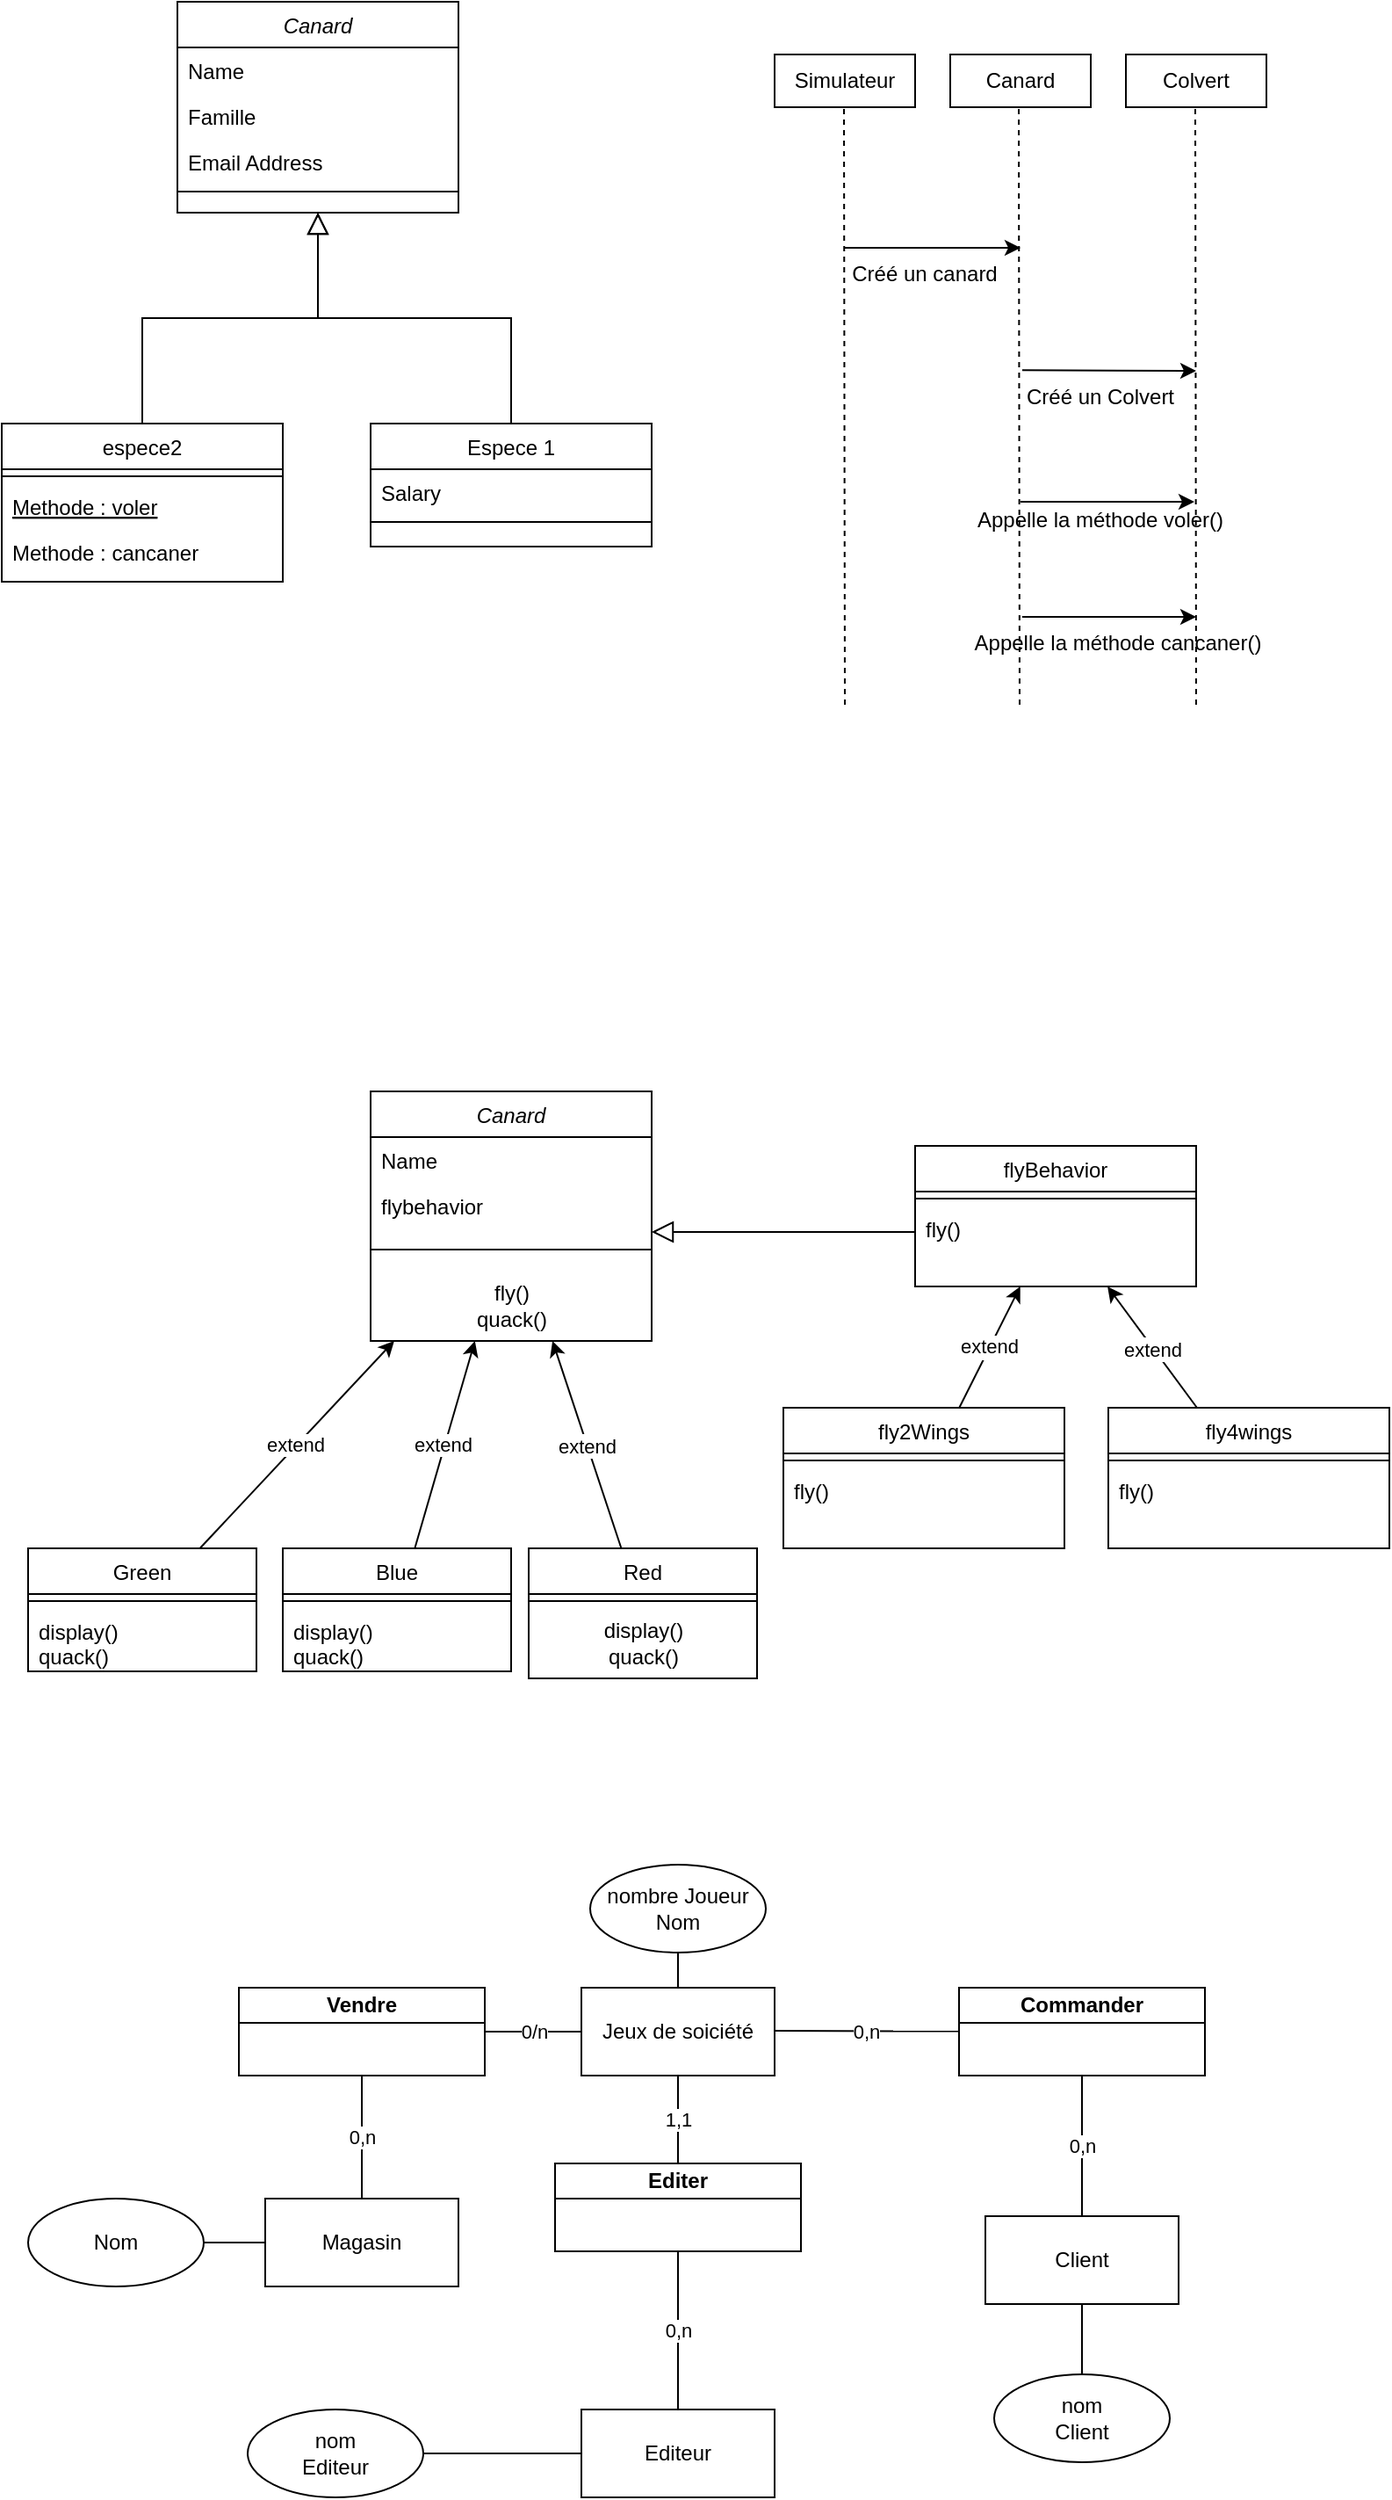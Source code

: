 <mxfile version="24.2.5" type="github">
  <diagram id="C5RBs43oDa-KdzZeNtuy" name="Page-1">
    <mxGraphModel dx="1221" dy="759" grid="1" gridSize="10" guides="1" tooltips="1" connect="1" arrows="1" fold="1" page="1" pageScale="1" pageWidth="827" pageHeight="1169" math="0" shadow="0">
      <root>
        <mxCell id="WIyWlLk6GJQsqaUBKTNV-0" />
        <mxCell id="WIyWlLk6GJQsqaUBKTNV-1" parent="WIyWlLk6GJQsqaUBKTNV-0" />
        <mxCell id="zkfFHV4jXpPFQw0GAbJ--0" value="Canard" style="swimlane;fontStyle=2;align=center;verticalAlign=top;childLayout=stackLayout;horizontal=1;startSize=26;horizontalStack=0;resizeParent=1;resizeLast=0;collapsible=1;marginBottom=0;rounded=0;shadow=0;strokeWidth=1;" parent="WIyWlLk6GJQsqaUBKTNV-1" vertex="1">
          <mxGeometry x="110" y="120" width="160" height="120" as="geometry">
            <mxRectangle x="230" y="140" width="160" height="26" as="alternateBounds" />
          </mxGeometry>
        </mxCell>
        <mxCell id="zkfFHV4jXpPFQw0GAbJ--1" value="Name" style="text;align=left;verticalAlign=top;spacingLeft=4;spacingRight=4;overflow=hidden;rotatable=0;points=[[0,0.5],[1,0.5]];portConstraint=eastwest;" parent="zkfFHV4jXpPFQw0GAbJ--0" vertex="1">
          <mxGeometry y="26" width="160" height="26" as="geometry" />
        </mxCell>
        <mxCell id="zkfFHV4jXpPFQw0GAbJ--2" value="Famille" style="text;align=left;verticalAlign=top;spacingLeft=4;spacingRight=4;overflow=hidden;rotatable=0;points=[[0,0.5],[1,0.5]];portConstraint=eastwest;rounded=0;shadow=0;html=0;" parent="zkfFHV4jXpPFQw0GAbJ--0" vertex="1">
          <mxGeometry y="52" width="160" height="26" as="geometry" />
        </mxCell>
        <mxCell id="zkfFHV4jXpPFQw0GAbJ--3" value="Email Address" style="text;align=left;verticalAlign=top;spacingLeft=4;spacingRight=4;overflow=hidden;rotatable=0;points=[[0,0.5],[1,0.5]];portConstraint=eastwest;rounded=0;shadow=0;html=0;" parent="zkfFHV4jXpPFQw0GAbJ--0" vertex="1">
          <mxGeometry y="78" width="160" height="26" as="geometry" />
        </mxCell>
        <mxCell id="zkfFHV4jXpPFQw0GAbJ--4" value="" style="line;html=1;strokeWidth=1;align=left;verticalAlign=middle;spacingTop=-1;spacingLeft=3;spacingRight=3;rotatable=0;labelPosition=right;points=[];portConstraint=eastwest;" parent="zkfFHV4jXpPFQw0GAbJ--0" vertex="1">
          <mxGeometry y="104" width="160" height="8" as="geometry" />
        </mxCell>
        <mxCell id="zkfFHV4jXpPFQw0GAbJ--6" value="espece2" style="swimlane;fontStyle=0;align=center;verticalAlign=top;childLayout=stackLayout;horizontal=1;startSize=26;horizontalStack=0;resizeParent=1;resizeLast=0;collapsible=1;marginBottom=0;rounded=0;shadow=0;strokeWidth=1;" parent="WIyWlLk6GJQsqaUBKTNV-1" vertex="1">
          <mxGeometry x="10" y="360" width="160" height="90" as="geometry">
            <mxRectangle x="130" y="380" width="160" height="26" as="alternateBounds" />
          </mxGeometry>
        </mxCell>
        <mxCell id="zkfFHV4jXpPFQw0GAbJ--9" value="" style="line;html=1;strokeWidth=1;align=left;verticalAlign=middle;spacingTop=-1;spacingLeft=3;spacingRight=3;rotatable=0;labelPosition=right;points=[];portConstraint=eastwest;" parent="zkfFHV4jXpPFQw0GAbJ--6" vertex="1">
          <mxGeometry y="26" width="160" height="8" as="geometry" />
        </mxCell>
        <mxCell id="zkfFHV4jXpPFQw0GAbJ--10" value="Methode : voler" style="text;align=left;verticalAlign=top;spacingLeft=4;spacingRight=4;overflow=hidden;rotatable=0;points=[[0,0.5],[1,0.5]];portConstraint=eastwest;fontStyle=4" parent="zkfFHV4jXpPFQw0GAbJ--6" vertex="1">
          <mxGeometry y="34" width="160" height="26" as="geometry" />
        </mxCell>
        <mxCell id="zkfFHV4jXpPFQw0GAbJ--11" value="Methode : cancaner" style="text;align=left;verticalAlign=top;spacingLeft=4;spacingRight=4;overflow=hidden;rotatable=0;points=[[0,0.5],[1,0.5]];portConstraint=eastwest;" parent="zkfFHV4jXpPFQw0GAbJ--6" vertex="1">
          <mxGeometry y="60" width="160" height="26" as="geometry" />
        </mxCell>
        <mxCell id="zkfFHV4jXpPFQw0GAbJ--12" value="" style="endArrow=block;endSize=10;endFill=0;shadow=0;strokeWidth=1;rounded=0;curved=0;edgeStyle=elbowEdgeStyle;elbow=vertical;" parent="WIyWlLk6GJQsqaUBKTNV-1" source="zkfFHV4jXpPFQw0GAbJ--6" target="zkfFHV4jXpPFQw0GAbJ--0" edge="1">
          <mxGeometry width="160" relative="1" as="geometry">
            <mxPoint x="90" y="203" as="sourcePoint" />
            <mxPoint x="90" y="203" as="targetPoint" />
          </mxGeometry>
        </mxCell>
        <mxCell id="zkfFHV4jXpPFQw0GAbJ--13" value="Espece 1" style="swimlane;fontStyle=0;align=center;verticalAlign=top;childLayout=stackLayout;horizontal=1;startSize=26;horizontalStack=0;resizeParent=1;resizeLast=0;collapsible=1;marginBottom=0;rounded=0;shadow=0;strokeWidth=1;" parent="WIyWlLk6GJQsqaUBKTNV-1" vertex="1">
          <mxGeometry x="220" y="360" width="160" height="70" as="geometry">
            <mxRectangle x="340" y="380" width="170" height="26" as="alternateBounds" />
          </mxGeometry>
        </mxCell>
        <mxCell id="zkfFHV4jXpPFQw0GAbJ--14" value="Salary" style="text;align=left;verticalAlign=top;spacingLeft=4;spacingRight=4;overflow=hidden;rotatable=0;points=[[0,0.5],[1,0.5]];portConstraint=eastwest;" parent="zkfFHV4jXpPFQw0GAbJ--13" vertex="1">
          <mxGeometry y="26" width="160" height="26" as="geometry" />
        </mxCell>
        <mxCell id="zkfFHV4jXpPFQw0GAbJ--15" value="" style="line;html=1;strokeWidth=1;align=left;verticalAlign=middle;spacingTop=-1;spacingLeft=3;spacingRight=3;rotatable=0;labelPosition=right;points=[];portConstraint=eastwest;" parent="zkfFHV4jXpPFQw0GAbJ--13" vertex="1">
          <mxGeometry y="52" width="160" height="8" as="geometry" />
        </mxCell>
        <mxCell id="zkfFHV4jXpPFQw0GAbJ--16" value="" style="endArrow=block;endSize=10;endFill=0;shadow=0;strokeWidth=1;rounded=0;curved=0;edgeStyle=elbowEdgeStyle;elbow=vertical;" parent="WIyWlLk6GJQsqaUBKTNV-1" source="zkfFHV4jXpPFQw0GAbJ--13" target="zkfFHV4jXpPFQw0GAbJ--0" edge="1">
          <mxGeometry width="160" relative="1" as="geometry">
            <mxPoint x="100" y="373" as="sourcePoint" />
            <mxPoint x="200" y="271" as="targetPoint" />
          </mxGeometry>
        </mxCell>
        <mxCell id="nrB4lIm2vFU0IHgTo4m3-0" value="Simulateur" style="rounded=0;whiteSpace=wrap;html=1;" vertex="1" parent="WIyWlLk6GJQsqaUBKTNV-1">
          <mxGeometry x="450" y="150" width="80" height="30" as="geometry" />
        </mxCell>
        <mxCell id="nrB4lIm2vFU0IHgTo4m3-1" value="Canard" style="rounded=0;whiteSpace=wrap;html=1;" vertex="1" parent="WIyWlLk6GJQsqaUBKTNV-1">
          <mxGeometry x="550" y="150" width="80" height="30" as="geometry" />
        </mxCell>
        <mxCell id="nrB4lIm2vFU0IHgTo4m3-4" value="" style="endArrow=classic;html=1;rounded=0;" edge="1" parent="WIyWlLk6GJQsqaUBKTNV-1">
          <mxGeometry width="50" height="50" relative="1" as="geometry">
            <mxPoint x="490" y="260" as="sourcePoint" />
            <mxPoint x="590" y="260" as="targetPoint" />
          </mxGeometry>
        </mxCell>
        <mxCell id="nrB4lIm2vFU0IHgTo4m3-6" value="Créé un canard" style="text;html=1;align=center;verticalAlign=middle;resizable=0;points=[];autosize=1;strokeColor=none;fillColor=none;" vertex="1" parent="WIyWlLk6GJQsqaUBKTNV-1">
          <mxGeometry x="480" y="260" width="110" height="30" as="geometry" />
        </mxCell>
        <mxCell id="nrB4lIm2vFU0IHgTo4m3-7" value="Colvert" style="rounded=0;whiteSpace=wrap;html=1;" vertex="1" parent="WIyWlLk6GJQsqaUBKTNV-1">
          <mxGeometry x="650" y="150" width="80" height="30" as="geometry" />
        </mxCell>
        <mxCell id="nrB4lIm2vFU0IHgTo4m3-9" value="" style="endArrow=none;dashed=1;html=1;rounded=0;" edge="1" parent="WIyWlLk6GJQsqaUBKTNV-1">
          <mxGeometry width="50" height="50" relative="1" as="geometry">
            <mxPoint x="490" y="520" as="sourcePoint" />
            <mxPoint x="489.5" y="180" as="targetPoint" />
          </mxGeometry>
        </mxCell>
        <mxCell id="nrB4lIm2vFU0IHgTo4m3-10" value="" style="endArrow=none;dashed=1;html=1;rounded=0;" edge="1" parent="WIyWlLk6GJQsqaUBKTNV-1">
          <mxGeometry width="50" height="50" relative="1" as="geometry">
            <mxPoint x="589.5" y="520" as="sourcePoint" />
            <mxPoint x="589" y="180" as="targetPoint" />
          </mxGeometry>
        </mxCell>
        <mxCell id="nrB4lIm2vFU0IHgTo4m3-11" value="" style="endArrow=none;dashed=1;html=1;rounded=0;" edge="1" parent="WIyWlLk6GJQsqaUBKTNV-1">
          <mxGeometry width="50" height="50" relative="1" as="geometry">
            <mxPoint x="690" y="520" as="sourcePoint" />
            <mxPoint x="689.5" y="180" as="targetPoint" />
          </mxGeometry>
        </mxCell>
        <mxCell id="nrB4lIm2vFU0IHgTo4m3-12" value="Créé un Colvert" style="text;html=1;align=center;verticalAlign=middle;resizable=0;points=[];autosize=1;strokeColor=none;fillColor=none;" vertex="1" parent="WIyWlLk6GJQsqaUBKTNV-1">
          <mxGeometry x="580" y="330" width="110" height="30" as="geometry" />
        </mxCell>
        <mxCell id="nrB4lIm2vFU0IHgTo4m3-14" value="Appelle la méthode cancaner()" style="text;html=1;align=center;verticalAlign=middle;resizable=0;points=[];autosize=1;strokeColor=none;fillColor=none;" vertex="1" parent="WIyWlLk6GJQsqaUBKTNV-1">
          <mxGeometry x="550" y="470" width="190" height="30" as="geometry" />
        </mxCell>
        <mxCell id="nrB4lIm2vFU0IHgTo4m3-15" value="Appelle la méthode voler()" style="text;html=1;align=center;verticalAlign=middle;resizable=0;points=[];autosize=1;strokeColor=none;fillColor=none;" vertex="1" parent="WIyWlLk6GJQsqaUBKTNV-1">
          <mxGeometry x="555" y="400" width="160" height="30" as="geometry" />
        </mxCell>
        <mxCell id="nrB4lIm2vFU0IHgTo4m3-17" value="" style="endArrow=classic;html=1;rounded=0;exitX=0.1;exitY=-0.011;exitDx=0;exitDy=0;exitPerimeter=0;" edge="1" parent="WIyWlLk6GJQsqaUBKTNV-1" source="nrB4lIm2vFU0IHgTo4m3-12">
          <mxGeometry width="50" height="50" relative="1" as="geometry">
            <mxPoint x="610" y="330" as="sourcePoint" />
            <mxPoint x="690" y="330" as="targetPoint" />
          </mxGeometry>
        </mxCell>
        <mxCell id="nrB4lIm2vFU0IHgTo4m3-18" value="" style="endArrow=classic;html=1;rounded=0;exitX=0.1;exitY=-0.011;exitDx=0;exitDy=0;exitPerimeter=0;" edge="1" parent="WIyWlLk6GJQsqaUBKTNV-1">
          <mxGeometry width="50" height="50" relative="1" as="geometry">
            <mxPoint x="591" y="470" as="sourcePoint" />
            <mxPoint x="690" y="470" as="targetPoint" />
          </mxGeometry>
        </mxCell>
        <mxCell id="nrB4lIm2vFU0IHgTo4m3-19" value="" style="endArrow=classic;html=1;rounded=0;exitX=0.1;exitY=-0.011;exitDx=0;exitDy=0;exitPerimeter=0;" edge="1" parent="WIyWlLk6GJQsqaUBKTNV-1">
          <mxGeometry width="50" height="50" relative="1" as="geometry">
            <mxPoint x="590" y="404.5" as="sourcePoint" />
            <mxPoint x="689" y="404.5" as="targetPoint" />
          </mxGeometry>
        </mxCell>
        <mxCell id="nrB4lIm2vFU0IHgTo4m3-21" value="Canard" style="swimlane;fontStyle=2;align=center;verticalAlign=top;childLayout=stackLayout;horizontal=1;startSize=26;horizontalStack=0;resizeParent=1;resizeLast=0;collapsible=1;marginBottom=0;rounded=0;shadow=0;strokeWidth=1;" vertex="1" parent="WIyWlLk6GJQsqaUBKTNV-1">
          <mxGeometry x="220" y="740" width="160" height="142" as="geometry">
            <mxRectangle x="230" y="140" width="160" height="26" as="alternateBounds" />
          </mxGeometry>
        </mxCell>
        <mxCell id="nrB4lIm2vFU0IHgTo4m3-22" value="Name" style="text;align=left;verticalAlign=top;spacingLeft=4;spacingRight=4;overflow=hidden;rotatable=0;points=[[0,0.5],[1,0.5]];portConstraint=eastwest;" vertex="1" parent="nrB4lIm2vFU0IHgTo4m3-21">
          <mxGeometry y="26" width="160" height="26" as="geometry" />
        </mxCell>
        <mxCell id="nrB4lIm2vFU0IHgTo4m3-23" value="flybehavior" style="text;align=left;verticalAlign=top;spacingLeft=4;spacingRight=4;overflow=hidden;rotatable=0;points=[[0,0.5],[1,0.5]];portConstraint=eastwest;rounded=0;shadow=0;html=0;" vertex="1" parent="nrB4lIm2vFU0IHgTo4m3-21">
          <mxGeometry y="52" width="160" height="26" as="geometry" />
        </mxCell>
        <mxCell id="nrB4lIm2vFU0IHgTo4m3-25" value="" style="line;html=1;strokeWidth=1;align=left;verticalAlign=middle;spacingTop=-1;spacingLeft=3;spacingRight=3;rotatable=0;labelPosition=right;points=[];portConstraint=eastwest;" vertex="1" parent="nrB4lIm2vFU0IHgTo4m3-21">
          <mxGeometry y="78" width="160" height="24" as="geometry" />
        </mxCell>
        <mxCell id="nrB4lIm2vFU0IHgTo4m3-35" value="fly()&lt;div&gt;quack()&lt;/div&gt;" style="text;html=1;align=center;verticalAlign=middle;resizable=0;points=[];autosize=1;strokeColor=none;fillColor=none;" vertex="1" parent="nrB4lIm2vFU0IHgTo4m3-21">
          <mxGeometry y="102" width="160" height="40" as="geometry" />
        </mxCell>
        <mxCell id="nrB4lIm2vFU0IHgTo4m3-26" value="Green" style="swimlane;fontStyle=0;align=center;verticalAlign=top;childLayout=stackLayout;horizontal=1;startSize=26;horizontalStack=0;resizeParent=1;resizeLast=0;collapsible=1;marginBottom=0;rounded=0;shadow=0;strokeWidth=1;" vertex="1" parent="WIyWlLk6GJQsqaUBKTNV-1">
          <mxGeometry x="25" y="1000" width="130" height="70" as="geometry">
            <mxRectangle x="130" y="380" width="160" height="26" as="alternateBounds" />
          </mxGeometry>
        </mxCell>
        <mxCell id="nrB4lIm2vFU0IHgTo4m3-27" value="" style="line;html=1;strokeWidth=1;align=left;verticalAlign=middle;spacingTop=-1;spacingLeft=3;spacingRight=3;rotatable=0;labelPosition=right;points=[];portConstraint=eastwest;" vertex="1" parent="nrB4lIm2vFU0IHgTo4m3-26">
          <mxGeometry y="26" width="130" height="8" as="geometry" />
        </mxCell>
        <mxCell id="nrB4lIm2vFU0IHgTo4m3-29" value="display()&#xa;quack()" style="text;align=left;verticalAlign=top;spacingLeft=4;spacingRight=4;overflow=hidden;rotatable=0;points=[[0,0.5],[1,0.5]];portConstraint=eastwest;" vertex="1" parent="nrB4lIm2vFU0IHgTo4m3-26">
          <mxGeometry y="34" width="130" height="36" as="geometry" />
        </mxCell>
        <mxCell id="nrB4lIm2vFU0IHgTo4m3-31" value="Red" style="swimlane;fontStyle=0;align=center;verticalAlign=top;childLayout=stackLayout;horizontal=1;startSize=26;horizontalStack=0;resizeParent=1;resizeLast=0;collapsible=1;marginBottom=0;rounded=0;shadow=0;strokeWidth=1;" vertex="1" parent="WIyWlLk6GJQsqaUBKTNV-1">
          <mxGeometry x="310" y="1000" width="130" height="74" as="geometry">
            <mxRectangle x="340" y="380" width="170" height="26" as="alternateBounds" />
          </mxGeometry>
        </mxCell>
        <mxCell id="nrB4lIm2vFU0IHgTo4m3-33" value="" style="line;html=1;strokeWidth=1;align=left;verticalAlign=middle;spacingTop=-1;spacingLeft=3;spacingRight=3;rotatable=0;labelPosition=right;points=[];portConstraint=eastwest;" vertex="1" parent="nrB4lIm2vFU0IHgTo4m3-31">
          <mxGeometry y="26" width="130" height="8" as="geometry" />
        </mxCell>
        <mxCell id="nrB4lIm2vFU0IHgTo4m3-36" value="&lt;span style=&quot;text-align: left;&quot;&gt;display()&lt;/span&gt;&lt;br style=&quot;padding: 0px; margin: 0px; text-align: left;&quot;&gt;&lt;span style=&quot;text-align: left;&quot;&gt;quack()&lt;/span&gt;" style="text;html=1;align=center;verticalAlign=middle;resizable=0;points=[];autosize=1;strokeColor=none;fillColor=none;" vertex="1" parent="nrB4lIm2vFU0IHgTo4m3-31">
          <mxGeometry y="34" width="130" height="40" as="geometry" />
        </mxCell>
        <mxCell id="nrB4lIm2vFU0IHgTo4m3-38" value="flyBehavior" style="swimlane;fontStyle=0;align=center;verticalAlign=top;childLayout=stackLayout;horizontal=1;startSize=26;horizontalStack=0;resizeParent=1;resizeLast=0;collapsible=1;marginBottom=0;rounded=0;shadow=0;strokeWidth=1;" vertex="1" parent="WIyWlLk6GJQsqaUBKTNV-1">
          <mxGeometry x="530" y="771" width="160" height="80" as="geometry">
            <mxRectangle x="130" y="380" width="160" height="26" as="alternateBounds" />
          </mxGeometry>
        </mxCell>
        <mxCell id="nrB4lIm2vFU0IHgTo4m3-39" value="" style="line;html=1;strokeWidth=1;align=left;verticalAlign=middle;spacingTop=-1;spacingLeft=3;spacingRight=3;rotatable=0;labelPosition=right;points=[];portConstraint=eastwest;" vertex="1" parent="nrB4lIm2vFU0IHgTo4m3-38">
          <mxGeometry y="26" width="160" height="8" as="geometry" />
        </mxCell>
        <mxCell id="nrB4lIm2vFU0IHgTo4m3-40" value="fly()" style="text;align=left;verticalAlign=top;spacingLeft=4;spacingRight=4;overflow=hidden;rotatable=0;points=[[0,0.5],[1,0.5]];portConstraint=eastwest;" vertex="1" parent="nrB4lIm2vFU0IHgTo4m3-38">
          <mxGeometry y="34" width="160" height="36" as="geometry" />
        </mxCell>
        <mxCell id="nrB4lIm2vFU0IHgTo4m3-41" value="" style="endArrow=block;endSize=10;endFill=0;shadow=0;strokeWidth=1;rounded=0;curved=0;edgeStyle=elbowEdgeStyle;elbow=vertical;" edge="1" parent="WIyWlLk6GJQsqaUBKTNV-1" source="nrB4lIm2vFU0IHgTo4m3-38" target="nrB4lIm2vFU0IHgTo4m3-21">
          <mxGeometry width="160" relative="1" as="geometry">
            <mxPoint x="590" y="730" as="sourcePoint" />
            <mxPoint x="380" y="802" as="targetPoint" />
            <Array as="points">
              <mxPoint x="410" y="820" />
            </Array>
          </mxGeometry>
        </mxCell>
        <mxCell id="nrB4lIm2vFU0IHgTo4m3-42" value="fly4wings" style="swimlane;fontStyle=0;align=center;verticalAlign=top;childLayout=stackLayout;horizontal=1;startSize=26;horizontalStack=0;resizeParent=1;resizeLast=0;collapsible=1;marginBottom=0;rounded=0;shadow=0;strokeWidth=1;" vertex="1" parent="WIyWlLk6GJQsqaUBKTNV-1">
          <mxGeometry x="640" y="920" width="160" height="80" as="geometry">
            <mxRectangle x="130" y="380" width="160" height="26" as="alternateBounds" />
          </mxGeometry>
        </mxCell>
        <mxCell id="nrB4lIm2vFU0IHgTo4m3-43" value="" style="line;html=1;strokeWidth=1;align=left;verticalAlign=middle;spacingTop=-1;spacingLeft=3;spacingRight=3;rotatable=0;labelPosition=right;points=[];portConstraint=eastwest;" vertex="1" parent="nrB4lIm2vFU0IHgTo4m3-42">
          <mxGeometry y="26" width="160" height="8" as="geometry" />
        </mxCell>
        <mxCell id="nrB4lIm2vFU0IHgTo4m3-44" value="fly()" style="text;align=left;verticalAlign=top;spacingLeft=4;spacingRight=4;overflow=hidden;rotatable=0;points=[[0,0.5],[1,0.5]];portConstraint=eastwest;" vertex="1" parent="nrB4lIm2vFU0IHgTo4m3-42">
          <mxGeometry y="34" width="160" height="36" as="geometry" />
        </mxCell>
        <mxCell id="nrB4lIm2vFU0IHgTo4m3-45" value="fly2Wings" style="swimlane;fontStyle=0;align=center;verticalAlign=top;childLayout=stackLayout;horizontal=1;startSize=26;horizontalStack=0;resizeParent=1;resizeLast=0;collapsible=1;marginBottom=0;rounded=0;shadow=0;strokeWidth=1;" vertex="1" parent="WIyWlLk6GJQsqaUBKTNV-1">
          <mxGeometry x="455" y="920" width="160" height="80" as="geometry">
            <mxRectangle x="130" y="380" width="160" height="26" as="alternateBounds" />
          </mxGeometry>
        </mxCell>
        <mxCell id="nrB4lIm2vFU0IHgTo4m3-46" value="" style="line;html=1;strokeWidth=1;align=left;verticalAlign=middle;spacingTop=-1;spacingLeft=3;spacingRight=3;rotatable=0;labelPosition=right;points=[];portConstraint=eastwest;" vertex="1" parent="nrB4lIm2vFU0IHgTo4m3-45">
          <mxGeometry y="26" width="160" height="8" as="geometry" />
        </mxCell>
        <mxCell id="nrB4lIm2vFU0IHgTo4m3-47" value="fly()" style="text;align=left;verticalAlign=top;spacingLeft=4;spacingRight=4;overflow=hidden;rotatable=0;points=[[0,0.5],[1,0.5]];portConstraint=eastwest;" vertex="1" parent="nrB4lIm2vFU0IHgTo4m3-45">
          <mxGeometry y="34" width="160" height="36" as="geometry" />
        </mxCell>
        <mxCell id="nrB4lIm2vFU0IHgTo4m3-48" value="Blue" style="swimlane;fontStyle=0;align=center;verticalAlign=top;childLayout=stackLayout;horizontal=1;startSize=26;horizontalStack=0;resizeParent=1;resizeLast=0;collapsible=1;marginBottom=0;rounded=0;shadow=0;strokeWidth=1;" vertex="1" parent="WIyWlLk6GJQsqaUBKTNV-1">
          <mxGeometry x="170" y="1000" width="130" height="70" as="geometry">
            <mxRectangle x="130" y="380" width="160" height="26" as="alternateBounds" />
          </mxGeometry>
        </mxCell>
        <mxCell id="nrB4lIm2vFU0IHgTo4m3-49" value="" style="line;html=1;strokeWidth=1;align=left;verticalAlign=middle;spacingTop=-1;spacingLeft=3;spacingRight=3;rotatable=0;labelPosition=right;points=[];portConstraint=eastwest;" vertex="1" parent="nrB4lIm2vFU0IHgTo4m3-48">
          <mxGeometry y="26" width="130" height="8" as="geometry" />
        </mxCell>
        <mxCell id="nrB4lIm2vFU0IHgTo4m3-50" value="display()&#xa;quack()" style="text;align=left;verticalAlign=top;spacingLeft=4;spacingRight=4;overflow=hidden;rotatable=0;points=[[0,0.5],[1,0.5]];portConstraint=eastwest;" vertex="1" parent="nrB4lIm2vFU0IHgTo4m3-48">
          <mxGeometry y="34" width="130" height="36" as="geometry" />
        </mxCell>
        <mxCell id="nrB4lIm2vFU0IHgTo4m3-51" value="" style="endArrow=classic;html=1;rounded=0;" edge="1" parent="WIyWlLk6GJQsqaUBKTNV-1" source="nrB4lIm2vFU0IHgTo4m3-48" target="nrB4lIm2vFU0IHgTo4m3-21">
          <mxGeometry relative="1" as="geometry">
            <mxPoint x="170" y="959.5" as="sourcePoint" />
            <mxPoint x="270" y="959.5" as="targetPoint" />
          </mxGeometry>
        </mxCell>
        <mxCell id="nrB4lIm2vFU0IHgTo4m3-52" value="Label" style="edgeLabel;resizable=0;html=1;;align=center;verticalAlign=middle;" connectable="0" vertex="1" parent="nrB4lIm2vFU0IHgTo4m3-51">
          <mxGeometry relative="1" as="geometry" />
        </mxCell>
        <mxCell id="nrB4lIm2vFU0IHgTo4m3-53" value="extend" style="edgeLabel;html=1;align=center;verticalAlign=middle;resizable=0;points=[];" vertex="1" connectable="0" parent="nrB4lIm2vFU0IHgTo4m3-51">
          <mxGeometry x="-0.007" y="1" relative="1" as="geometry">
            <mxPoint as="offset" />
          </mxGeometry>
        </mxCell>
        <mxCell id="nrB4lIm2vFU0IHgTo4m3-54" value="" style="endArrow=classic;html=1;rounded=0;" edge="1" parent="WIyWlLk6GJQsqaUBKTNV-1" source="nrB4lIm2vFU0IHgTo4m3-26" target="nrB4lIm2vFU0IHgTo4m3-21">
          <mxGeometry relative="1" as="geometry">
            <mxPoint x="255" y="1010" as="sourcePoint" />
            <mxPoint x="289" y="892" as="targetPoint" />
          </mxGeometry>
        </mxCell>
        <mxCell id="nrB4lIm2vFU0IHgTo4m3-55" value="Label" style="edgeLabel;resizable=0;html=1;;align=center;verticalAlign=middle;" connectable="0" vertex="1" parent="nrB4lIm2vFU0IHgTo4m3-54">
          <mxGeometry relative="1" as="geometry" />
        </mxCell>
        <mxCell id="nrB4lIm2vFU0IHgTo4m3-56" value="extend" style="edgeLabel;html=1;align=center;verticalAlign=middle;resizable=0;points=[];" vertex="1" connectable="0" parent="nrB4lIm2vFU0IHgTo4m3-54">
          <mxGeometry x="-0.007" y="1" relative="1" as="geometry">
            <mxPoint as="offset" />
          </mxGeometry>
        </mxCell>
        <mxCell id="nrB4lIm2vFU0IHgTo4m3-57" value="" style="endArrow=classic;html=1;rounded=0;" edge="1" parent="WIyWlLk6GJQsqaUBKTNV-1" source="nrB4lIm2vFU0IHgTo4m3-31" target="nrB4lIm2vFU0IHgTo4m3-21">
          <mxGeometry relative="1" as="geometry">
            <mxPoint x="330" y="1000" as="sourcePoint" />
            <mxPoint x="364" y="882" as="targetPoint" />
          </mxGeometry>
        </mxCell>
        <mxCell id="nrB4lIm2vFU0IHgTo4m3-58" value="Label" style="edgeLabel;resizable=0;html=1;;align=center;verticalAlign=middle;" connectable="0" vertex="1" parent="nrB4lIm2vFU0IHgTo4m3-57">
          <mxGeometry relative="1" as="geometry" />
        </mxCell>
        <mxCell id="nrB4lIm2vFU0IHgTo4m3-59" value="extend" style="edgeLabel;html=1;align=center;verticalAlign=middle;resizable=0;points=[];" vertex="1" connectable="0" parent="nrB4lIm2vFU0IHgTo4m3-57">
          <mxGeometry x="-0.007" y="1" relative="1" as="geometry">
            <mxPoint as="offset" />
          </mxGeometry>
        </mxCell>
        <mxCell id="nrB4lIm2vFU0IHgTo4m3-60" value="" style="endArrow=classic;html=1;rounded=0;" edge="1" parent="WIyWlLk6GJQsqaUBKTNV-1" source="nrB4lIm2vFU0IHgTo4m3-45" target="nrB4lIm2vFU0IHgTo4m3-38">
          <mxGeometry relative="1" as="geometry">
            <mxPoint x="569" y="938" as="sourcePoint" />
            <mxPoint x="530" y="820" as="targetPoint" />
          </mxGeometry>
        </mxCell>
        <mxCell id="nrB4lIm2vFU0IHgTo4m3-61" value="Label" style="edgeLabel;resizable=0;html=1;;align=center;verticalAlign=middle;" connectable="0" vertex="1" parent="nrB4lIm2vFU0IHgTo4m3-60">
          <mxGeometry relative="1" as="geometry" />
        </mxCell>
        <mxCell id="nrB4lIm2vFU0IHgTo4m3-62" value="extend" style="edgeLabel;html=1;align=center;verticalAlign=middle;resizable=0;points=[];" vertex="1" connectable="0" parent="nrB4lIm2vFU0IHgTo4m3-60">
          <mxGeometry x="-0.007" y="1" relative="1" as="geometry">
            <mxPoint as="offset" />
          </mxGeometry>
        </mxCell>
        <mxCell id="nrB4lIm2vFU0IHgTo4m3-63" value="" style="endArrow=classic;html=1;rounded=0;" edge="1" parent="WIyWlLk6GJQsqaUBKTNV-1" source="nrB4lIm2vFU0IHgTo4m3-42" target="nrB4lIm2vFU0IHgTo4m3-38">
          <mxGeometry relative="1" as="geometry">
            <mxPoint x="565" y="930" as="sourcePoint" />
            <mxPoint x="600" y="861" as="targetPoint" />
          </mxGeometry>
        </mxCell>
        <mxCell id="nrB4lIm2vFU0IHgTo4m3-64" value="Label" style="edgeLabel;resizable=0;html=1;;align=center;verticalAlign=middle;" connectable="0" vertex="1" parent="nrB4lIm2vFU0IHgTo4m3-63">
          <mxGeometry relative="1" as="geometry" />
        </mxCell>
        <mxCell id="nrB4lIm2vFU0IHgTo4m3-65" value="extend" style="edgeLabel;html=1;align=center;verticalAlign=middle;resizable=0;points=[];" vertex="1" connectable="0" parent="nrB4lIm2vFU0IHgTo4m3-63">
          <mxGeometry x="-0.007" y="1" relative="1" as="geometry">
            <mxPoint as="offset" />
          </mxGeometry>
        </mxCell>
        <mxCell id="nrB4lIm2vFU0IHgTo4m3-66" value="Magasin" style="rounded=0;whiteSpace=wrap;html=1;" vertex="1" parent="WIyWlLk6GJQsqaUBKTNV-1">
          <mxGeometry x="160" y="1370" width="110" height="50" as="geometry" />
        </mxCell>
        <mxCell id="nrB4lIm2vFU0IHgTo4m3-68" value="Editeur" style="rounded=0;whiteSpace=wrap;html=1;" vertex="1" parent="WIyWlLk6GJQsqaUBKTNV-1">
          <mxGeometry x="340" y="1490" width="110" height="50" as="geometry" />
        </mxCell>
        <mxCell id="nrB4lIm2vFU0IHgTo4m3-69" value="Jeux de soiciété" style="rounded=0;whiteSpace=wrap;html=1;" vertex="1" parent="WIyWlLk6GJQsqaUBKTNV-1">
          <mxGeometry x="340" y="1250" width="110" height="50" as="geometry" />
        </mxCell>
        <mxCell id="nrB4lIm2vFU0IHgTo4m3-73" value="0,n" style="endArrow=none;html=1;rounded=0;endFill=0;" edge="1" parent="WIyWlLk6GJQsqaUBKTNV-1" source="nrB4lIm2vFU0IHgTo4m3-66" target="nrB4lIm2vFU0IHgTo4m3-97">
          <mxGeometry relative="1" as="geometry">
            <mxPoint x="250" y="1274.5" as="sourcePoint" />
            <mxPoint x="210" y="1275" as="targetPoint" />
          </mxGeometry>
        </mxCell>
        <mxCell id="nrB4lIm2vFU0IHgTo4m3-79" value="Client" style="rounded=0;whiteSpace=wrap;html=1;" vertex="1" parent="WIyWlLk6GJQsqaUBKTNV-1">
          <mxGeometry x="570" y="1380" width="110" height="50" as="geometry" />
        </mxCell>
        <mxCell id="nrB4lIm2vFU0IHgTo4m3-83" value="0,n" style="endArrow=none;html=1;rounded=0;endFill=0;" edge="1" parent="WIyWlLk6GJQsqaUBKTNV-1">
          <mxGeometry relative="1" as="geometry">
            <mxPoint x="625" y="1380" as="sourcePoint" />
            <mxPoint x="625" y="1300" as="targetPoint" />
          </mxGeometry>
        </mxCell>
        <mxCell id="nrB4lIm2vFU0IHgTo4m3-84" value="nom&lt;div&gt;Editeur&lt;/div&gt;" style="ellipse;whiteSpace=wrap;html=1;" vertex="1" parent="WIyWlLk6GJQsqaUBKTNV-1">
          <mxGeometry x="150" y="1490" width="100" height="50" as="geometry" />
        </mxCell>
        <mxCell id="nrB4lIm2vFU0IHgTo4m3-85" value="Editer" style="swimlane;whiteSpace=wrap;html=1;startSize=20;" vertex="1" parent="WIyWlLk6GJQsqaUBKTNV-1">
          <mxGeometry x="325" y="1350" width="140" height="50" as="geometry" />
        </mxCell>
        <mxCell id="nrB4lIm2vFU0IHgTo4m3-86" style="edgeStyle=orthogonalEdgeStyle;rounded=0;orthogonalLoop=1;jettySize=auto;html=1;exitX=0.5;exitY=1;exitDx=0;exitDy=0;" edge="1" parent="WIyWlLk6GJQsqaUBKTNV-1" source="nrB4lIm2vFU0IHgTo4m3-85" target="nrB4lIm2vFU0IHgTo4m3-85">
          <mxGeometry relative="1" as="geometry" />
        </mxCell>
        <mxCell id="nrB4lIm2vFU0IHgTo4m3-88" value="0,n" style="endArrow=none;html=1;rounded=0;endFill=0;" edge="1" parent="WIyWlLk6GJQsqaUBKTNV-1" source="nrB4lIm2vFU0IHgTo4m3-68" target="nrB4lIm2vFU0IHgTo4m3-85">
          <mxGeometry relative="1" as="geometry">
            <mxPoint x="394.5" y="1440" as="sourcePoint" />
            <mxPoint x="390" y="1390" as="targetPoint" />
          </mxGeometry>
        </mxCell>
        <mxCell id="nrB4lIm2vFU0IHgTo4m3-89" value="1,1" style="endArrow=none;html=1;rounded=0;endFill=0;" edge="1" parent="WIyWlLk6GJQsqaUBKTNV-1" source="nrB4lIm2vFU0IHgTo4m3-69" target="nrB4lIm2vFU0IHgTo4m3-85">
          <mxGeometry relative="1" as="geometry">
            <mxPoint x="405" y="1500" as="sourcePoint" />
            <mxPoint x="405" y="1410" as="targetPoint" />
          </mxGeometry>
        </mxCell>
        <mxCell id="nrB4lIm2vFU0IHgTo4m3-90" value="Commander" style="swimlane;whiteSpace=wrap;html=1;startSize=20;" vertex="1" parent="WIyWlLk6GJQsqaUBKTNV-1">
          <mxGeometry x="555" y="1250" width="140" height="50" as="geometry" />
        </mxCell>
        <mxCell id="nrB4lIm2vFU0IHgTo4m3-91" value="0,n" style="endArrow=none;html=1;rounded=0;endFill=0;" edge="1" parent="WIyWlLk6GJQsqaUBKTNV-1" target="nrB4lIm2vFU0IHgTo4m3-90">
          <mxGeometry relative="1" as="geometry">
            <mxPoint x="450" y="1274.5" as="sourcePoint" />
            <mxPoint x="540" y="1275" as="targetPoint" />
          </mxGeometry>
        </mxCell>
        <mxCell id="nrB4lIm2vFU0IHgTo4m3-92" value="" style="endArrow=none;html=1;rounded=0;" edge="1" parent="WIyWlLk6GJQsqaUBKTNV-1" source="nrB4lIm2vFU0IHgTo4m3-84" target="nrB4lIm2vFU0IHgTo4m3-68">
          <mxGeometry width="50" height="50" relative="1" as="geometry">
            <mxPoint x="240" y="1500" as="sourcePoint" />
            <mxPoint x="290" y="1450" as="targetPoint" />
          </mxGeometry>
        </mxCell>
        <mxCell id="nrB4lIm2vFU0IHgTo4m3-93" value="nombre Joueur&lt;div&gt;Nom&lt;/div&gt;" style="ellipse;whiteSpace=wrap;html=1;" vertex="1" parent="WIyWlLk6GJQsqaUBKTNV-1">
          <mxGeometry x="345" y="1180" width="100" height="50" as="geometry" />
        </mxCell>
        <mxCell id="nrB4lIm2vFU0IHgTo4m3-94" value="" style="endArrow=none;html=1;rounded=0;" edge="1" parent="WIyWlLk6GJQsqaUBKTNV-1" source="nrB4lIm2vFU0IHgTo4m3-93" target="nrB4lIm2vFU0IHgTo4m3-69">
          <mxGeometry width="50" height="50" relative="1" as="geometry">
            <mxPoint x="270" y="1180" as="sourcePoint" />
            <mxPoint x="360" y="1180" as="targetPoint" />
          </mxGeometry>
        </mxCell>
        <mxCell id="nrB4lIm2vFU0IHgTo4m3-95" value="nom&lt;div&gt;Client&lt;/div&gt;" style="ellipse;whiteSpace=wrap;html=1;" vertex="1" parent="WIyWlLk6GJQsqaUBKTNV-1">
          <mxGeometry x="575" y="1470" width="100" height="50" as="geometry" />
        </mxCell>
        <mxCell id="nrB4lIm2vFU0IHgTo4m3-96" value="" style="endArrow=none;html=1;rounded=0;" edge="1" parent="WIyWlLk6GJQsqaUBKTNV-1" source="nrB4lIm2vFU0IHgTo4m3-95" target="nrB4lIm2vFU0IHgTo4m3-79">
          <mxGeometry width="50" height="50" relative="1" as="geometry">
            <mxPoint x="555" y="1450" as="sourcePoint" />
            <mxPoint x="645" y="1450" as="targetPoint" />
          </mxGeometry>
        </mxCell>
        <mxCell id="nrB4lIm2vFU0IHgTo4m3-97" value="Vendre" style="swimlane;whiteSpace=wrap;html=1;startSize=20;" vertex="1" parent="WIyWlLk6GJQsqaUBKTNV-1">
          <mxGeometry x="145" y="1250" width="140" height="50" as="geometry" />
        </mxCell>
        <mxCell id="nrB4lIm2vFU0IHgTo4m3-99" value="0/n" style="endArrow=none;html=1;rounded=0;endFill=0;" edge="1" parent="WIyWlLk6GJQsqaUBKTNV-1" source="nrB4lIm2vFU0IHgTo4m3-69" target="nrB4lIm2vFU0IHgTo4m3-97">
          <mxGeometry relative="1" as="geometry">
            <mxPoint x="225" y="1380" as="sourcePoint" />
            <mxPoint x="225" y="1310" as="targetPoint" />
          </mxGeometry>
        </mxCell>
        <mxCell id="nrB4lIm2vFU0IHgTo4m3-100" value="&lt;div&gt;Nom&lt;/div&gt;" style="ellipse;whiteSpace=wrap;html=1;" vertex="1" parent="WIyWlLk6GJQsqaUBKTNV-1">
          <mxGeometry x="25" y="1370" width="100" height="50" as="geometry" />
        </mxCell>
        <mxCell id="nrB4lIm2vFU0IHgTo4m3-101" value="" style="endArrow=none;html=1;rounded=0;" edge="1" parent="WIyWlLk6GJQsqaUBKTNV-1" source="nrB4lIm2vFU0IHgTo4m3-100" target="nrB4lIm2vFU0IHgTo4m3-66">
          <mxGeometry width="50" height="50" relative="1" as="geometry">
            <mxPoint x="80" y="1380" as="sourcePoint" />
            <mxPoint x="170" y="1380" as="targetPoint" />
          </mxGeometry>
        </mxCell>
      </root>
    </mxGraphModel>
  </diagram>
</mxfile>
